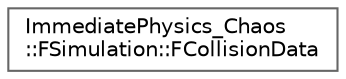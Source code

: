 digraph "Graphical Class Hierarchy"
{
 // INTERACTIVE_SVG=YES
 // LATEX_PDF_SIZE
  bgcolor="transparent";
  edge [fontname=Helvetica,fontsize=10,labelfontname=Helvetica,labelfontsize=10];
  node [fontname=Helvetica,fontsize=10,shape=box,height=0.2,width=0.4];
  rankdir="LR";
  Node0 [id="Node000000",label="ImmediatePhysics_Chaos\l::FSimulation::FCollisionData",height=0.2,width=0.4,color="grey40", fillcolor="white", style="filled",URL="$da/d82/structImmediatePhysics__Chaos_1_1FSimulation_1_1FCollisionData.html",tooltip=" "];
}
